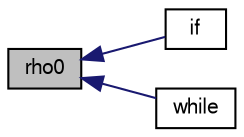 digraph "rho0"
{
  bgcolor="transparent";
  edge [fontname="FreeSans",fontsize="10",labelfontname="FreeSans",labelfontsize="10"];
  node [fontname="FreeSans",fontsize="10",shape=record];
  rankdir="LR";
  Node10 [label="rho0",height=0.2,width=0.4,color="black", fillcolor="grey75", style="filled", fontcolor="black"];
  Node10 -> Node11 [dir="back",color="midnightblue",fontsize="10",style="solid",fontname="FreeSans"];
  Node11 [label="if",height=0.2,width=0.4,color="black",URL="$a38024.html#a34a236e482c462dd9b59d2d7e5405e39"];
  Node10 -> Node12 [dir="back",color="midnightblue",fontsize="10",style="solid",fontname="FreeSans"];
  Node12 [label="while",height=0.2,width=0.4,color="black",URL="$a38129.html#ab13470e79e249d04c443bf59be9ff31d"];
}
